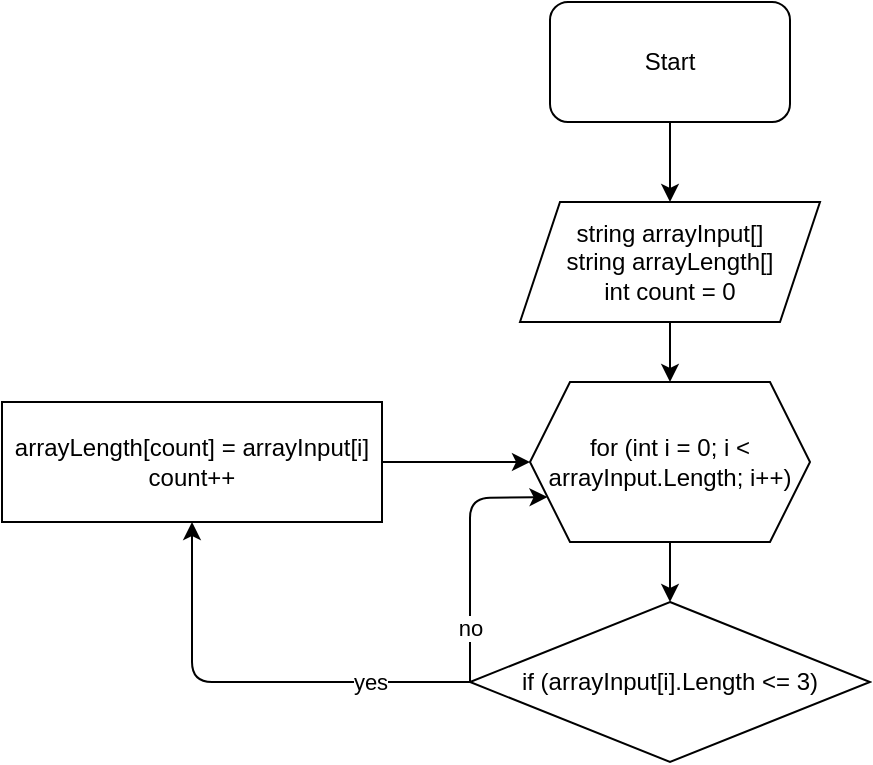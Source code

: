 <mxfile>
    <diagram id="FmQwzPVxBGxxINBAD_MV" name="Страница 1">
        <mxGraphModel dx="548" dy="337" grid="1" gridSize="10" guides="1" tooltips="1" connect="1" arrows="1" fold="1" page="1" pageScale="1" pageWidth="827" pageHeight="1169" math="0" shadow="0">
            <root>
                <mxCell id="0"/>
                <mxCell id="1" parent="0"/>
                <mxCell id="9" value="" style="edgeStyle=none;html=1;" edge="1" parent="1" source="2" target="5">
                    <mxGeometry relative="1" as="geometry"/>
                </mxCell>
                <mxCell id="2" value="Start" style="rounded=1;whiteSpace=wrap;html=1;" vertex="1" parent="1">
                    <mxGeometry x="294" y="10" width="120" height="60" as="geometry"/>
                </mxCell>
                <mxCell id="11" value="" style="edgeStyle=none;html=1;" edge="1" parent="1" source="4" target="6">
                    <mxGeometry relative="1" as="geometry"/>
                </mxCell>
                <mxCell id="4" value="for (int i = 0; i &amp;lt; arrayInput.Length; i++)" style="shape=hexagon;perimeter=hexagonPerimeter2;whiteSpace=wrap;html=1;fixedSize=1;" vertex="1" parent="1">
                    <mxGeometry x="284" y="200" width="140" height="80" as="geometry"/>
                </mxCell>
                <mxCell id="10" value="" style="edgeStyle=none;html=1;" edge="1" parent="1" source="5" target="4">
                    <mxGeometry relative="1" as="geometry"/>
                </mxCell>
                <mxCell id="5" value="string arrayInput[]&lt;br&gt;string arrayLength[]&lt;br&gt;int count = 0" style="shape=parallelogram;perimeter=parallelogramPerimeter;whiteSpace=wrap;html=1;fixedSize=1;" vertex="1" parent="1">
                    <mxGeometry x="279" y="110" width="150" height="60" as="geometry"/>
                </mxCell>
                <mxCell id="12" style="edgeStyle=none;html=1;entryX=0.5;entryY=1;entryDx=0;entryDy=0;" edge="1" parent="1" source="6" target="7">
                    <mxGeometry relative="1" as="geometry">
                        <Array as="points">
                            <mxPoint x="115" y="350"/>
                        </Array>
                    </mxGeometry>
                </mxCell>
                <mxCell id="15" value="yes" style="edgeLabel;html=1;align=center;verticalAlign=middle;resizable=0;points=[];" vertex="1" connectable="0" parent="12">
                    <mxGeometry x="-0.538" relative="1" as="geometry">
                        <mxPoint as="offset"/>
                    </mxGeometry>
                </mxCell>
                <mxCell id="14" style="edgeStyle=none;html=1;exitX=0;exitY=0.5;exitDx=0;exitDy=0;entryX=0;entryY=0.75;entryDx=0;entryDy=0;" edge="1" parent="1" source="6" target="4">
                    <mxGeometry relative="1" as="geometry">
                        <mxPoint x="280" y="250" as="targetPoint"/>
                        <Array as="points">
                            <mxPoint x="254" y="258"/>
                        </Array>
                    </mxGeometry>
                </mxCell>
                <mxCell id="16" value="no" style="edgeLabel;html=1;align=center;verticalAlign=middle;resizable=0;points=[];" vertex="1" connectable="0" parent="14">
                    <mxGeometry x="-0.584" relative="1" as="geometry">
                        <mxPoint as="offset"/>
                    </mxGeometry>
                </mxCell>
                <mxCell id="6" value="if (arrayInput[i].Length &amp;lt;= 3)" style="rhombus;whiteSpace=wrap;html=1;" vertex="1" parent="1">
                    <mxGeometry x="254" y="310" width="200" height="80" as="geometry"/>
                </mxCell>
                <mxCell id="13" value="" style="edgeStyle=none;html=1;" edge="1" parent="1" source="7" target="4">
                    <mxGeometry relative="1" as="geometry"/>
                </mxCell>
                <mxCell id="7" value="&lt;span&gt;arrayLength[&lt;/span&gt;count&lt;span&gt;] =&amp;nbsp;&lt;/span&gt;arrayInput[i]&lt;br&gt;count++" style="rounded=0;whiteSpace=wrap;html=1;" vertex="1" parent="1">
                    <mxGeometry x="20" y="210" width="190" height="60" as="geometry"/>
                </mxCell>
            </root>
        </mxGraphModel>
    </diagram>
</mxfile>